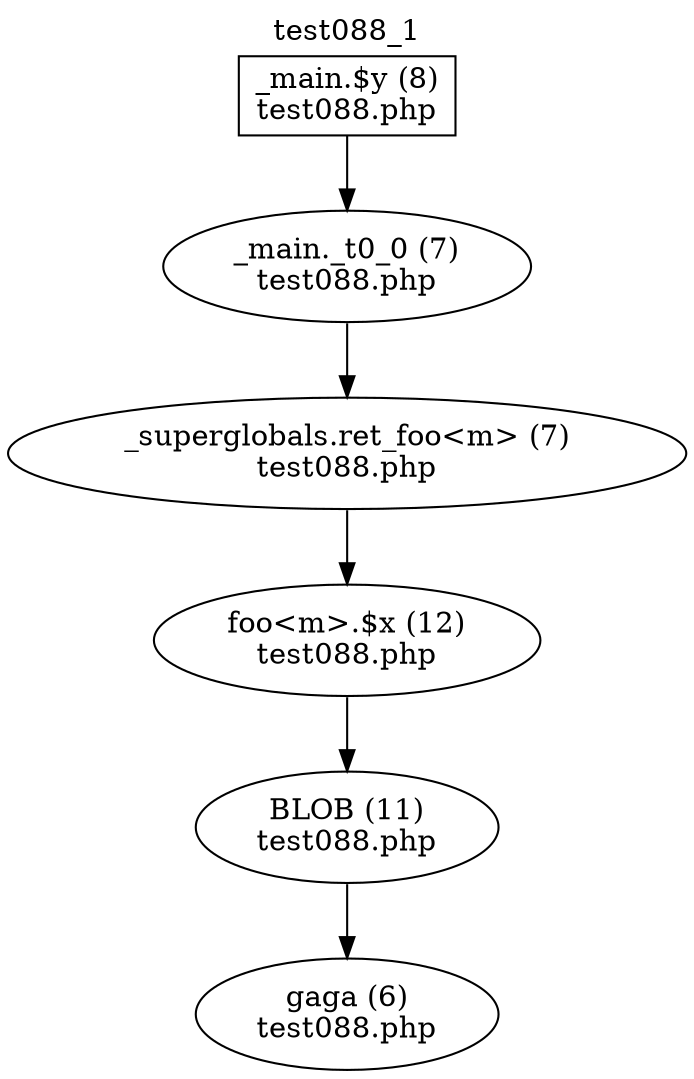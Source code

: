 digraph cfg {
  label="test088_1";
  labelloc=t;
  n1 [shape=box, label="_main.$y (8)\ntest088.php"];
  n2 [shape=ellipse, label="_main._t0_0 (7)\ntest088.php"];
  n3 [shape=ellipse, label="_superglobals.ret_foo<m> (7)\ntest088.php"];
  n4 [shape=ellipse, label="foo<m>.$x (12)\ntest088.php"];
  n5 [shape=ellipse, label="BLOB (11)\ntest088.php"];
  n6 [shape=ellipse, label="gaga (6)\ntest088.php"];
  n1 -> n2;
  n2 -> n3;
  n3 -> n4;
  n4 -> n5;
  n5 -> n6;
}
